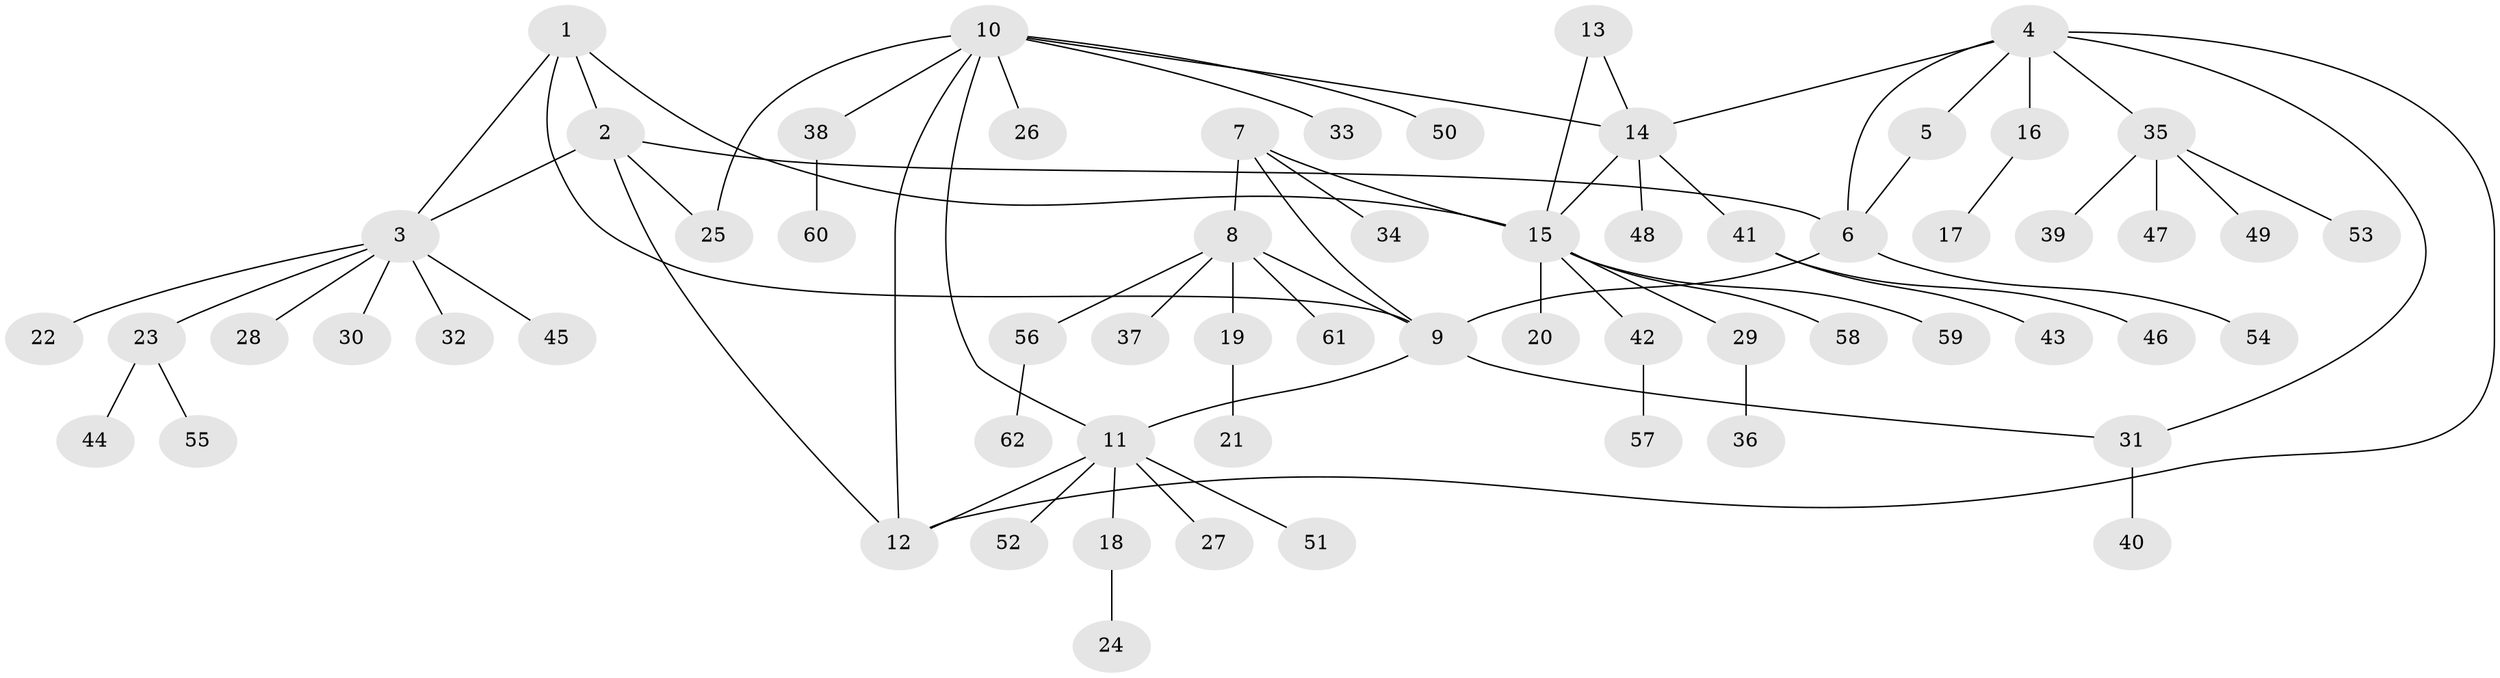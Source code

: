 // coarse degree distribution, {7: 0.08888888888888889, 8: 0.044444444444444446, 2: 0.08888888888888889, 3: 0.022222222222222223, 6: 0.06666666666666667, 4: 0.044444444444444446, 1: 0.6444444444444445}
// Generated by graph-tools (version 1.1) at 2025/42/03/06/25 10:42:10]
// undirected, 62 vertices, 74 edges
graph export_dot {
graph [start="1"]
  node [color=gray90,style=filled];
  1;
  2;
  3;
  4;
  5;
  6;
  7;
  8;
  9;
  10;
  11;
  12;
  13;
  14;
  15;
  16;
  17;
  18;
  19;
  20;
  21;
  22;
  23;
  24;
  25;
  26;
  27;
  28;
  29;
  30;
  31;
  32;
  33;
  34;
  35;
  36;
  37;
  38;
  39;
  40;
  41;
  42;
  43;
  44;
  45;
  46;
  47;
  48;
  49;
  50;
  51;
  52;
  53;
  54;
  55;
  56;
  57;
  58;
  59;
  60;
  61;
  62;
  1 -- 2;
  1 -- 3;
  1 -- 9;
  1 -- 15;
  2 -- 3;
  2 -- 6;
  2 -- 12;
  2 -- 25;
  3 -- 22;
  3 -- 23;
  3 -- 28;
  3 -- 30;
  3 -- 32;
  3 -- 45;
  4 -- 5;
  4 -- 6;
  4 -- 12;
  4 -- 14;
  4 -- 16;
  4 -- 31;
  4 -- 35;
  5 -- 6;
  6 -- 9;
  6 -- 54;
  7 -- 8;
  7 -- 9;
  7 -- 15;
  7 -- 34;
  8 -- 9;
  8 -- 19;
  8 -- 37;
  8 -- 56;
  8 -- 61;
  9 -- 11;
  9 -- 31;
  10 -- 11;
  10 -- 12;
  10 -- 14;
  10 -- 25;
  10 -- 26;
  10 -- 33;
  10 -- 38;
  10 -- 50;
  11 -- 12;
  11 -- 18;
  11 -- 27;
  11 -- 51;
  11 -- 52;
  13 -- 14;
  13 -- 15;
  14 -- 15;
  14 -- 41;
  14 -- 48;
  15 -- 20;
  15 -- 29;
  15 -- 42;
  15 -- 58;
  15 -- 59;
  16 -- 17;
  18 -- 24;
  19 -- 21;
  23 -- 44;
  23 -- 55;
  29 -- 36;
  31 -- 40;
  35 -- 39;
  35 -- 47;
  35 -- 49;
  35 -- 53;
  38 -- 60;
  41 -- 43;
  41 -- 46;
  42 -- 57;
  56 -- 62;
}
